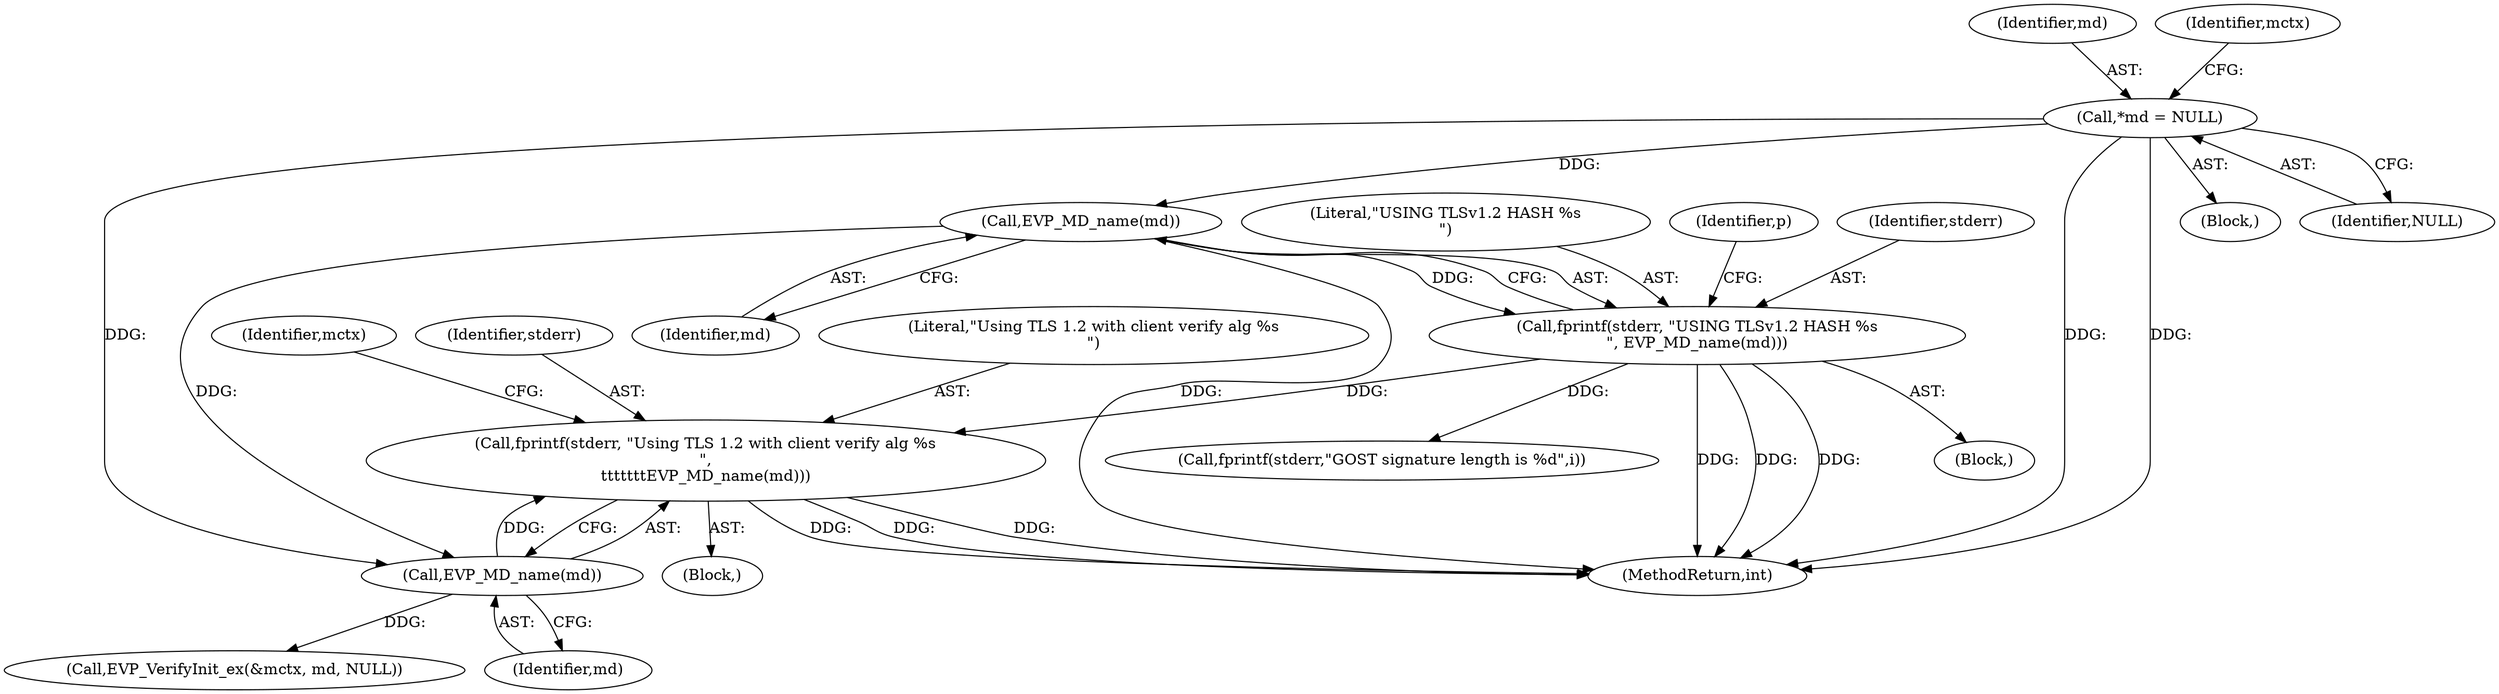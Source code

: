 digraph "0_openssl_1421e0c584ae9120ca1b88098f13d6d2e90b83a3@API" {
"1000407" [label="(Call,fprintf(stderr, \"Using TLS 1.2 with client verify alg %s\n\",\n\t\t\t\t\t\t\tEVP_MD_name(md)))"];
"1000323" [label="(Call,fprintf(stderr, \"USING TLSv1.2 HASH %s\n\", EVP_MD_name(md)))"];
"1000326" [label="(Call,EVP_MD_name(md))"];
"1000128" [label="(Call,*md = NULL)"];
"1000410" [label="(Call,EVP_MD_name(md))"];
"1000408" [label="(Identifier,stderr)"];
"1000327" [label="(Identifier,md)"];
"1000326" [label="(Call,EVP_MD_name(md))"];
"1000379" [label="(Block,)"];
"1000415" [label="(Call,EVP_VerifyInit_ex(&mctx, md, NULL))"];
"1000324" [label="(Identifier,stderr)"];
"1000325" [label="(Literal,\"USING TLSv1.2 HASH %s\n\")"];
"1000293" [label="(Block,)"];
"1000128" [label="(Call,*md = NULL)"];
"1000107" [label="(Block,)"];
"1000323" [label="(Call,fprintf(stderr, \"USING TLSv1.2 HASH %s\n\", EVP_MD_name(md)))"];
"1000407" [label="(Call,fprintf(stderr, \"Using TLS 1.2 with client verify alg %s\n\",\n\t\t\t\t\t\t\tEVP_MD_name(md)))"];
"1000130" [label="(Identifier,NULL)"];
"1000129" [label="(Identifier,md)"];
"1000409" [label="(Literal,\"Using TLS 1.2 with client verify alg %s\n\")"];
"1000727" [label="(MethodReturn,int)"];
"1000410" [label="(Call,EVP_MD_name(md))"];
"1000417" [label="(Identifier,mctx)"];
"1000411" [label="(Identifier,md)"];
"1000621" [label="(Call,fprintf(stderr,\"GOST signature length is %d\",i))"];
"1000329" [label="(Identifier,p)"];
"1000134" [label="(Identifier,mctx)"];
"1000407" -> "1000379"  [label="AST: "];
"1000407" -> "1000410"  [label="CFG: "];
"1000408" -> "1000407"  [label="AST: "];
"1000409" -> "1000407"  [label="AST: "];
"1000410" -> "1000407"  [label="AST: "];
"1000417" -> "1000407"  [label="CFG: "];
"1000407" -> "1000727"  [label="DDG: "];
"1000407" -> "1000727"  [label="DDG: "];
"1000407" -> "1000727"  [label="DDG: "];
"1000323" -> "1000407"  [label="DDG: "];
"1000410" -> "1000407"  [label="DDG: "];
"1000323" -> "1000293"  [label="AST: "];
"1000323" -> "1000326"  [label="CFG: "];
"1000324" -> "1000323"  [label="AST: "];
"1000325" -> "1000323"  [label="AST: "];
"1000326" -> "1000323"  [label="AST: "];
"1000329" -> "1000323"  [label="CFG: "];
"1000323" -> "1000727"  [label="DDG: "];
"1000323" -> "1000727"  [label="DDG: "];
"1000323" -> "1000727"  [label="DDG: "];
"1000326" -> "1000323"  [label="DDG: "];
"1000323" -> "1000621"  [label="DDG: "];
"1000326" -> "1000327"  [label="CFG: "];
"1000327" -> "1000326"  [label="AST: "];
"1000326" -> "1000727"  [label="DDG: "];
"1000128" -> "1000326"  [label="DDG: "];
"1000326" -> "1000410"  [label="DDG: "];
"1000128" -> "1000107"  [label="AST: "];
"1000128" -> "1000130"  [label="CFG: "];
"1000129" -> "1000128"  [label="AST: "];
"1000130" -> "1000128"  [label="AST: "];
"1000134" -> "1000128"  [label="CFG: "];
"1000128" -> "1000727"  [label="DDG: "];
"1000128" -> "1000727"  [label="DDG: "];
"1000128" -> "1000410"  [label="DDG: "];
"1000410" -> "1000411"  [label="CFG: "];
"1000411" -> "1000410"  [label="AST: "];
"1000410" -> "1000415"  [label="DDG: "];
}
